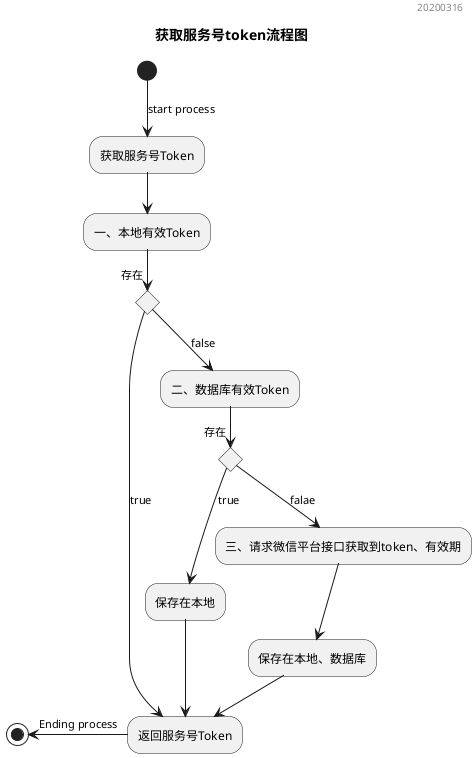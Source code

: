 @startuml

header 20200316

title 获取服务号token流程图

(*) --> [start process] "获取服务号Token"
--> "一、本地有效Token"
if "存在" then
    -->[true] "返回服务号Token" as last
    -left->[Ending process] (*)
else
    -->[false] "二、数据库有效Token" as db
db --> if "存在" then
    -->[true] "保存在本地"
    --> last
else
    -->[falae] "三、请求微信平台接口获取到token、有效期"
    -->"保存在本地、数据库"
    --> last
end if

@enduml